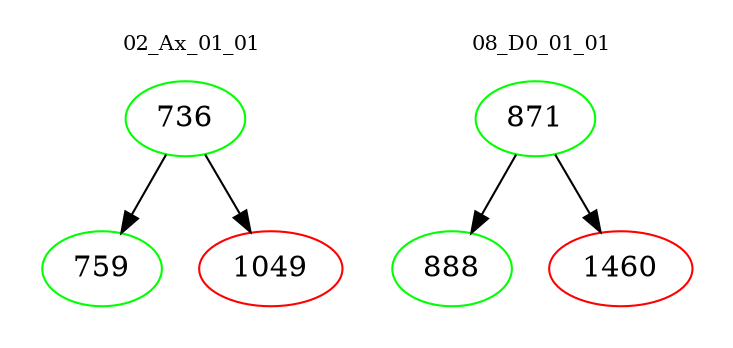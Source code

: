digraph{
subgraph cluster_0 {
color = white
label = "02_Ax_01_01";
fontsize=10;
T0_736 [label="736", color="green"]
T0_736 -> T0_759 [color="black"]
T0_759 [label="759", color="green"]
T0_736 -> T0_1049 [color="black"]
T0_1049 [label="1049", color="red"]
}
subgraph cluster_1 {
color = white
label = "08_D0_01_01";
fontsize=10;
T1_871 [label="871", color="green"]
T1_871 -> T1_888 [color="black"]
T1_888 [label="888", color="green"]
T1_871 -> T1_1460 [color="black"]
T1_1460 [label="1460", color="red"]
}
}
